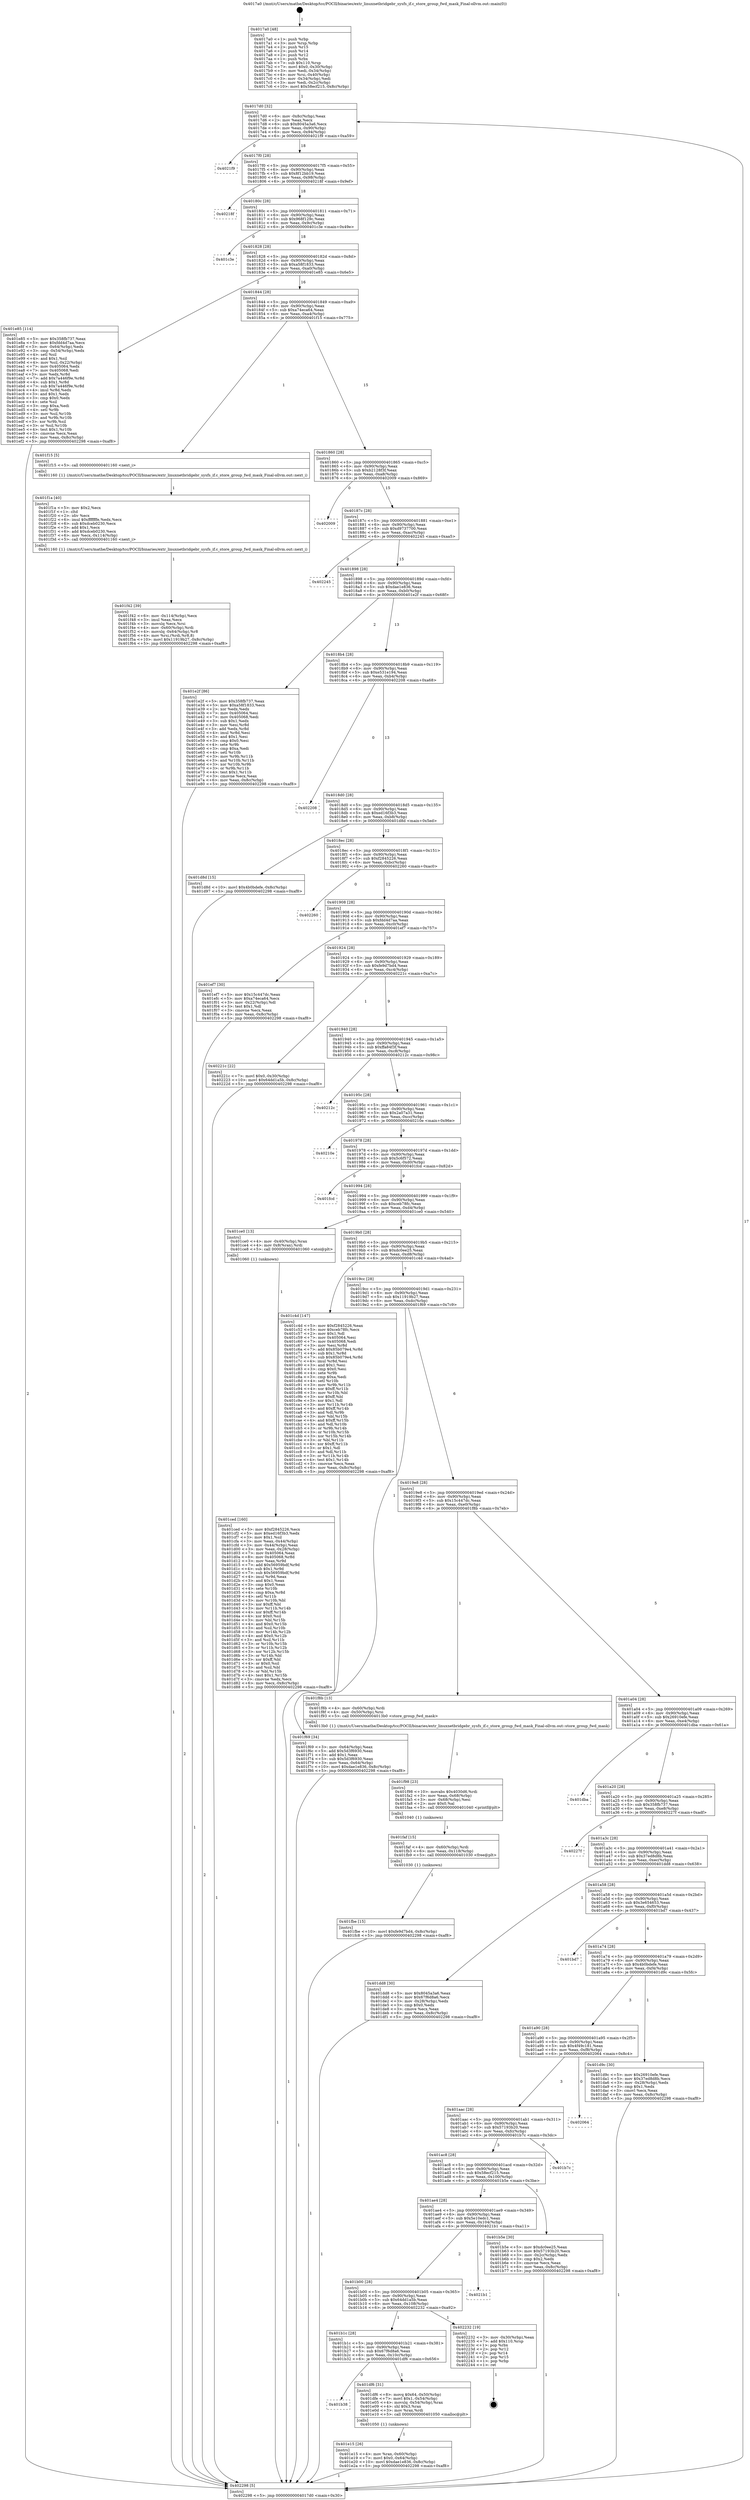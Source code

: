 digraph "0x4017a0" {
  label = "0x4017a0 (/mnt/c/Users/mathe/Desktop/tcc/POCII/binaries/extr_linuxnetbridgebr_sysfs_if.c_store_group_fwd_mask_Final-ollvm.out::main(0))"
  labelloc = "t"
  node[shape=record]

  Entry [label="",width=0.3,height=0.3,shape=circle,fillcolor=black,style=filled]
  "0x4017d0" [label="{
     0x4017d0 [32]\l
     | [instrs]\l
     &nbsp;&nbsp;0x4017d0 \<+6\>: mov -0x8c(%rbp),%eax\l
     &nbsp;&nbsp;0x4017d6 \<+2\>: mov %eax,%ecx\l
     &nbsp;&nbsp;0x4017d8 \<+6\>: sub $0x8045a3a6,%ecx\l
     &nbsp;&nbsp;0x4017de \<+6\>: mov %eax,-0x90(%rbp)\l
     &nbsp;&nbsp;0x4017e4 \<+6\>: mov %ecx,-0x94(%rbp)\l
     &nbsp;&nbsp;0x4017ea \<+6\>: je 00000000004021f9 \<main+0xa59\>\l
  }"]
  "0x4021f9" [label="{
     0x4021f9\l
  }", style=dashed]
  "0x4017f0" [label="{
     0x4017f0 [28]\l
     | [instrs]\l
     &nbsp;&nbsp;0x4017f0 \<+5\>: jmp 00000000004017f5 \<main+0x55\>\l
     &nbsp;&nbsp;0x4017f5 \<+6\>: mov -0x90(%rbp),%eax\l
     &nbsp;&nbsp;0x4017fb \<+5\>: sub $0x8f12bb19,%eax\l
     &nbsp;&nbsp;0x401800 \<+6\>: mov %eax,-0x98(%rbp)\l
     &nbsp;&nbsp;0x401806 \<+6\>: je 000000000040218f \<main+0x9ef\>\l
  }"]
  Exit [label="",width=0.3,height=0.3,shape=circle,fillcolor=black,style=filled,peripheries=2]
  "0x40218f" [label="{
     0x40218f\l
  }", style=dashed]
  "0x40180c" [label="{
     0x40180c [28]\l
     | [instrs]\l
     &nbsp;&nbsp;0x40180c \<+5\>: jmp 0000000000401811 \<main+0x71\>\l
     &nbsp;&nbsp;0x401811 \<+6\>: mov -0x90(%rbp),%eax\l
     &nbsp;&nbsp;0x401817 \<+5\>: sub $0x968f129c,%eax\l
     &nbsp;&nbsp;0x40181c \<+6\>: mov %eax,-0x9c(%rbp)\l
     &nbsp;&nbsp;0x401822 \<+6\>: je 0000000000401c3e \<main+0x49e\>\l
  }"]
  "0x401fbe" [label="{
     0x401fbe [15]\l
     | [instrs]\l
     &nbsp;&nbsp;0x401fbe \<+10\>: movl $0xfe9d7bd4,-0x8c(%rbp)\l
     &nbsp;&nbsp;0x401fc8 \<+5\>: jmp 0000000000402298 \<main+0xaf8\>\l
  }"]
  "0x401c3e" [label="{
     0x401c3e\l
  }", style=dashed]
  "0x401828" [label="{
     0x401828 [28]\l
     | [instrs]\l
     &nbsp;&nbsp;0x401828 \<+5\>: jmp 000000000040182d \<main+0x8d\>\l
     &nbsp;&nbsp;0x40182d \<+6\>: mov -0x90(%rbp),%eax\l
     &nbsp;&nbsp;0x401833 \<+5\>: sub $0xa58f1833,%eax\l
     &nbsp;&nbsp;0x401838 \<+6\>: mov %eax,-0xa0(%rbp)\l
     &nbsp;&nbsp;0x40183e \<+6\>: je 0000000000401e85 \<main+0x6e5\>\l
  }"]
  "0x401faf" [label="{
     0x401faf [15]\l
     | [instrs]\l
     &nbsp;&nbsp;0x401faf \<+4\>: mov -0x60(%rbp),%rdi\l
     &nbsp;&nbsp;0x401fb3 \<+6\>: mov %eax,-0x118(%rbp)\l
     &nbsp;&nbsp;0x401fb9 \<+5\>: call 0000000000401030 \<free@plt\>\l
     | [calls]\l
     &nbsp;&nbsp;0x401030 \{1\} (unknown)\l
  }"]
  "0x401e85" [label="{
     0x401e85 [114]\l
     | [instrs]\l
     &nbsp;&nbsp;0x401e85 \<+5\>: mov $0x358fb737,%eax\l
     &nbsp;&nbsp;0x401e8a \<+5\>: mov $0xfdd4d7aa,%ecx\l
     &nbsp;&nbsp;0x401e8f \<+3\>: mov -0x64(%rbp),%edx\l
     &nbsp;&nbsp;0x401e92 \<+3\>: cmp -0x54(%rbp),%edx\l
     &nbsp;&nbsp;0x401e95 \<+4\>: setl %sil\l
     &nbsp;&nbsp;0x401e99 \<+4\>: and $0x1,%sil\l
     &nbsp;&nbsp;0x401e9d \<+4\>: mov %sil,-0x22(%rbp)\l
     &nbsp;&nbsp;0x401ea1 \<+7\>: mov 0x405064,%edx\l
     &nbsp;&nbsp;0x401ea8 \<+7\>: mov 0x405068,%edi\l
     &nbsp;&nbsp;0x401eaf \<+3\>: mov %edx,%r8d\l
     &nbsp;&nbsp;0x401eb2 \<+7\>: add $0x7a446f9e,%r8d\l
     &nbsp;&nbsp;0x401eb9 \<+4\>: sub $0x1,%r8d\l
     &nbsp;&nbsp;0x401ebd \<+7\>: sub $0x7a446f9e,%r8d\l
     &nbsp;&nbsp;0x401ec4 \<+4\>: imul %r8d,%edx\l
     &nbsp;&nbsp;0x401ec8 \<+3\>: and $0x1,%edx\l
     &nbsp;&nbsp;0x401ecb \<+3\>: cmp $0x0,%edx\l
     &nbsp;&nbsp;0x401ece \<+4\>: sete %sil\l
     &nbsp;&nbsp;0x401ed2 \<+3\>: cmp $0xa,%edi\l
     &nbsp;&nbsp;0x401ed5 \<+4\>: setl %r9b\l
     &nbsp;&nbsp;0x401ed9 \<+3\>: mov %sil,%r10b\l
     &nbsp;&nbsp;0x401edc \<+3\>: and %r9b,%r10b\l
     &nbsp;&nbsp;0x401edf \<+3\>: xor %r9b,%sil\l
     &nbsp;&nbsp;0x401ee2 \<+3\>: or %sil,%r10b\l
     &nbsp;&nbsp;0x401ee5 \<+4\>: test $0x1,%r10b\l
     &nbsp;&nbsp;0x401ee9 \<+3\>: cmovne %ecx,%eax\l
     &nbsp;&nbsp;0x401eec \<+6\>: mov %eax,-0x8c(%rbp)\l
     &nbsp;&nbsp;0x401ef2 \<+5\>: jmp 0000000000402298 \<main+0xaf8\>\l
  }"]
  "0x401844" [label="{
     0x401844 [28]\l
     | [instrs]\l
     &nbsp;&nbsp;0x401844 \<+5\>: jmp 0000000000401849 \<main+0xa9\>\l
     &nbsp;&nbsp;0x401849 \<+6\>: mov -0x90(%rbp),%eax\l
     &nbsp;&nbsp;0x40184f \<+5\>: sub $0xa74eca64,%eax\l
     &nbsp;&nbsp;0x401854 \<+6\>: mov %eax,-0xa4(%rbp)\l
     &nbsp;&nbsp;0x40185a \<+6\>: je 0000000000401f15 \<main+0x775\>\l
  }"]
  "0x401f98" [label="{
     0x401f98 [23]\l
     | [instrs]\l
     &nbsp;&nbsp;0x401f98 \<+10\>: movabs $0x4030d6,%rdi\l
     &nbsp;&nbsp;0x401fa2 \<+3\>: mov %eax,-0x68(%rbp)\l
     &nbsp;&nbsp;0x401fa5 \<+3\>: mov -0x68(%rbp),%esi\l
     &nbsp;&nbsp;0x401fa8 \<+2\>: mov $0x0,%al\l
     &nbsp;&nbsp;0x401faa \<+5\>: call 0000000000401040 \<printf@plt\>\l
     | [calls]\l
     &nbsp;&nbsp;0x401040 \{1\} (unknown)\l
  }"]
  "0x401f15" [label="{
     0x401f15 [5]\l
     | [instrs]\l
     &nbsp;&nbsp;0x401f15 \<+5\>: call 0000000000401160 \<next_i\>\l
     | [calls]\l
     &nbsp;&nbsp;0x401160 \{1\} (/mnt/c/Users/mathe/Desktop/tcc/POCII/binaries/extr_linuxnetbridgebr_sysfs_if.c_store_group_fwd_mask_Final-ollvm.out::next_i)\l
  }"]
  "0x401860" [label="{
     0x401860 [28]\l
     | [instrs]\l
     &nbsp;&nbsp;0x401860 \<+5\>: jmp 0000000000401865 \<main+0xc5\>\l
     &nbsp;&nbsp;0x401865 \<+6\>: mov -0x90(%rbp),%eax\l
     &nbsp;&nbsp;0x40186b \<+5\>: sub $0xb2128f3f,%eax\l
     &nbsp;&nbsp;0x401870 \<+6\>: mov %eax,-0xa8(%rbp)\l
     &nbsp;&nbsp;0x401876 \<+6\>: je 0000000000402009 \<main+0x869\>\l
  }"]
  "0x401f42" [label="{
     0x401f42 [39]\l
     | [instrs]\l
     &nbsp;&nbsp;0x401f42 \<+6\>: mov -0x114(%rbp),%ecx\l
     &nbsp;&nbsp;0x401f48 \<+3\>: imul %eax,%ecx\l
     &nbsp;&nbsp;0x401f4b \<+3\>: movslq %ecx,%rsi\l
     &nbsp;&nbsp;0x401f4e \<+4\>: mov -0x60(%rbp),%rdi\l
     &nbsp;&nbsp;0x401f52 \<+4\>: movslq -0x64(%rbp),%r8\l
     &nbsp;&nbsp;0x401f56 \<+4\>: mov %rsi,(%rdi,%r8,8)\l
     &nbsp;&nbsp;0x401f5a \<+10\>: movl $0x11919b27,-0x8c(%rbp)\l
     &nbsp;&nbsp;0x401f64 \<+5\>: jmp 0000000000402298 \<main+0xaf8\>\l
  }"]
  "0x402009" [label="{
     0x402009\l
  }", style=dashed]
  "0x40187c" [label="{
     0x40187c [28]\l
     | [instrs]\l
     &nbsp;&nbsp;0x40187c \<+5\>: jmp 0000000000401881 \<main+0xe1\>\l
     &nbsp;&nbsp;0x401881 \<+6\>: mov -0x90(%rbp),%eax\l
     &nbsp;&nbsp;0x401887 \<+5\>: sub $0xd9737700,%eax\l
     &nbsp;&nbsp;0x40188c \<+6\>: mov %eax,-0xac(%rbp)\l
     &nbsp;&nbsp;0x401892 \<+6\>: je 0000000000402245 \<main+0xaa5\>\l
  }"]
  "0x401f1a" [label="{
     0x401f1a [40]\l
     | [instrs]\l
     &nbsp;&nbsp;0x401f1a \<+5\>: mov $0x2,%ecx\l
     &nbsp;&nbsp;0x401f1f \<+1\>: cltd\l
     &nbsp;&nbsp;0x401f20 \<+2\>: idiv %ecx\l
     &nbsp;&nbsp;0x401f22 \<+6\>: imul $0xfffffffe,%edx,%ecx\l
     &nbsp;&nbsp;0x401f28 \<+6\>: sub $0xdceb0230,%ecx\l
     &nbsp;&nbsp;0x401f2e \<+3\>: add $0x1,%ecx\l
     &nbsp;&nbsp;0x401f31 \<+6\>: add $0xdceb0230,%ecx\l
     &nbsp;&nbsp;0x401f37 \<+6\>: mov %ecx,-0x114(%rbp)\l
     &nbsp;&nbsp;0x401f3d \<+5\>: call 0000000000401160 \<next_i\>\l
     | [calls]\l
     &nbsp;&nbsp;0x401160 \{1\} (/mnt/c/Users/mathe/Desktop/tcc/POCII/binaries/extr_linuxnetbridgebr_sysfs_if.c_store_group_fwd_mask_Final-ollvm.out::next_i)\l
  }"]
  "0x402245" [label="{
     0x402245\l
  }", style=dashed]
  "0x401898" [label="{
     0x401898 [28]\l
     | [instrs]\l
     &nbsp;&nbsp;0x401898 \<+5\>: jmp 000000000040189d \<main+0xfd\>\l
     &nbsp;&nbsp;0x40189d \<+6\>: mov -0x90(%rbp),%eax\l
     &nbsp;&nbsp;0x4018a3 \<+5\>: sub $0xdae1e836,%eax\l
     &nbsp;&nbsp;0x4018a8 \<+6\>: mov %eax,-0xb0(%rbp)\l
     &nbsp;&nbsp;0x4018ae \<+6\>: je 0000000000401e2f \<main+0x68f\>\l
  }"]
  "0x401e15" [label="{
     0x401e15 [26]\l
     | [instrs]\l
     &nbsp;&nbsp;0x401e15 \<+4\>: mov %rax,-0x60(%rbp)\l
     &nbsp;&nbsp;0x401e19 \<+7\>: movl $0x0,-0x64(%rbp)\l
     &nbsp;&nbsp;0x401e20 \<+10\>: movl $0xdae1e836,-0x8c(%rbp)\l
     &nbsp;&nbsp;0x401e2a \<+5\>: jmp 0000000000402298 \<main+0xaf8\>\l
  }"]
  "0x401e2f" [label="{
     0x401e2f [86]\l
     | [instrs]\l
     &nbsp;&nbsp;0x401e2f \<+5\>: mov $0x358fb737,%eax\l
     &nbsp;&nbsp;0x401e34 \<+5\>: mov $0xa58f1833,%ecx\l
     &nbsp;&nbsp;0x401e39 \<+2\>: xor %edx,%edx\l
     &nbsp;&nbsp;0x401e3b \<+7\>: mov 0x405064,%esi\l
     &nbsp;&nbsp;0x401e42 \<+7\>: mov 0x405068,%edi\l
     &nbsp;&nbsp;0x401e49 \<+3\>: sub $0x1,%edx\l
     &nbsp;&nbsp;0x401e4c \<+3\>: mov %esi,%r8d\l
     &nbsp;&nbsp;0x401e4f \<+3\>: add %edx,%r8d\l
     &nbsp;&nbsp;0x401e52 \<+4\>: imul %r8d,%esi\l
     &nbsp;&nbsp;0x401e56 \<+3\>: and $0x1,%esi\l
     &nbsp;&nbsp;0x401e59 \<+3\>: cmp $0x0,%esi\l
     &nbsp;&nbsp;0x401e5c \<+4\>: sete %r9b\l
     &nbsp;&nbsp;0x401e60 \<+3\>: cmp $0xa,%edi\l
     &nbsp;&nbsp;0x401e63 \<+4\>: setl %r10b\l
     &nbsp;&nbsp;0x401e67 \<+3\>: mov %r9b,%r11b\l
     &nbsp;&nbsp;0x401e6a \<+3\>: and %r10b,%r11b\l
     &nbsp;&nbsp;0x401e6d \<+3\>: xor %r10b,%r9b\l
     &nbsp;&nbsp;0x401e70 \<+3\>: or %r9b,%r11b\l
     &nbsp;&nbsp;0x401e73 \<+4\>: test $0x1,%r11b\l
     &nbsp;&nbsp;0x401e77 \<+3\>: cmovne %ecx,%eax\l
     &nbsp;&nbsp;0x401e7a \<+6\>: mov %eax,-0x8c(%rbp)\l
     &nbsp;&nbsp;0x401e80 \<+5\>: jmp 0000000000402298 \<main+0xaf8\>\l
  }"]
  "0x4018b4" [label="{
     0x4018b4 [28]\l
     | [instrs]\l
     &nbsp;&nbsp;0x4018b4 \<+5\>: jmp 00000000004018b9 \<main+0x119\>\l
     &nbsp;&nbsp;0x4018b9 \<+6\>: mov -0x90(%rbp),%eax\l
     &nbsp;&nbsp;0x4018bf \<+5\>: sub $0xe531e194,%eax\l
     &nbsp;&nbsp;0x4018c4 \<+6\>: mov %eax,-0xb4(%rbp)\l
     &nbsp;&nbsp;0x4018ca \<+6\>: je 0000000000402208 \<main+0xa68\>\l
  }"]
  "0x401b38" [label="{
     0x401b38\l
  }", style=dashed]
  "0x402208" [label="{
     0x402208\l
  }", style=dashed]
  "0x4018d0" [label="{
     0x4018d0 [28]\l
     | [instrs]\l
     &nbsp;&nbsp;0x4018d0 \<+5\>: jmp 00000000004018d5 \<main+0x135\>\l
     &nbsp;&nbsp;0x4018d5 \<+6\>: mov -0x90(%rbp),%eax\l
     &nbsp;&nbsp;0x4018db \<+5\>: sub $0xed16f3b3,%eax\l
     &nbsp;&nbsp;0x4018e0 \<+6\>: mov %eax,-0xb8(%rbp)\l
     &nbsp;&nbsp;0x4018e6 \<+6\>: je 0000000000401d8d \<main+0x5ed\>\l
  }"]
  "0x401df6" [label="{
     0x401df6 [31]\l
     | [instrs]\l
     &nbsp;&nbsp;0x401df6 \<+8\>: movq $0x64,-0x50(%rbp)\l
     &nbsp;&nbsp;0x401dfe \<+7\>: movl $0x1,-0x54(%rbp)\l
     &nbsp;&nbsp;0x401e05 \<+4\>: movslq -0x54(%rbp),%rax\l
     &nbsp;&nbsp;0x401e09 \<+4\>: shl $0x3,%rax\l
     &nbsp;&nbsp;0x401e0d \<+3\>: mov %rax,%rdi\l
     &nbsp;&nbsp;0x401e10 \<+5\>: call 0000000000401050 \<malloc@plt\>\l
     | [calls]\l
     &nbsp;&nbsp;0x401050 \{1\} (unknown)\l
  }"]
  "0x401d8d" [label="{
     0x401d8d [15]\l
     | [instrs]\l
     &nbsp;&nbsp;0x401d8d \<+10\>: movl $0x4b0bdefe,-0x8c(%rbp)\l
     &nbsp;&nbsp;0x401d97 \<+5\>: jmp 0000000000402298 \<main+0xaf8\>\l
  }"]
  "0x4018ec" [label="{
     0x4018ec [28]\l
     | [instrs]\l
     &nbsp;&nbsp;0x4018ec \<+5\>: jmp 00000000004018f1 \<main+0x151\>\l
     &nbsp;&nbsp;0x4018f1 \<+6\>: mov -0x90(%rbp),%eax\l
     &nbsp;&nbsp;0x4018f7 \<+5\>: sub $0xf2845226,%eax\l
     &nbsp;&nbsp;0x4018fc \<+6\>: mov %eax,-0xbc(%rbp)\l
     &nbsp;&nbsp;0x401902 \<+6\>: je 0000000000402260 \<main+0xac0\>\l
  }"]
  "0x401b1c" [label="{
     0x401b1c [28]\l
     | [instrs]\l
     &nbsp;&nbsp;0x401b1c \<+5\>: jmp 0000000000401b21 \<main+0x381\>\l
     &nbsp;&nbsp;0x401b21 \<+6\>: mov -0x90(%rbp),%eax\l
     &nbsp;&nbsp;0x401b27 \<+5\>: sub $0x67f6d8a6,%eax\l
     &nbsp;&nbsp;0x401b2c \<+6\>: mov %eax,-0x10c(%rbp)\l
     &nbsp;&nbsp;0x401b32 \<+6\>: je 0000000000401df6 \<main+0x656\>\l
  }"]
  "0x402260" [label="{
     0x402260\l
  }", style=dashed]
  "0x401908" [label="{
     0x401908 [28]\l
     | [instrs]\l
     &nbsp;&nbsp;0x401908 \<+5\>: jmp 000000000040190d \<main+0x16d\>\l
     &nbsp;&nbsp;0x40190d \<+6\>: mov -0x90(%rbp),%eax\l
     &nbsp;&nbsp;0x401913 \<+5\>: sub $0xfdd4d7aa,%eax\l
     &nbsp;&nbsp;0x401918 \<+6\>: mov %eax,-0xc0(%rbp)\l
     &nbsp;&nbsp;0x40191e \<+6\>: je 0000000000401ef7 \<main+0x757\>\l
  }"]
  "0x402232" [label="{
     0x402232 [19]\l
     | [instrs]\l
     &nbsp;&nbsp;0x402232 \<+3\>: mov -0x30(%rbp),%eax\l
     &nbsp;&nbsp;0x402235 \<+7\>: add $0x110,%rsp\l
     &nbsp;&nbsp;0x40223c \<+1\>: pop %rbx\l
     &nbsp;&nbsp;0x40223d \<+2\>: pop %r12\l
     &nbsp;&nbsp;0x40223f \<+2\>: pop %r14\l
     &nbsp;&nbsp;0x402241 \<+2\>: pop %r15\l
     &nbsp;&nbsp;0x402243 \<+1\>: pop %rbp\l
     &nbsp;&nbsp;0x402244 \<+1\>: ret\l
  }"]
  "0x401ef7" [label="{
     0x401ef7 [30]\l
     | [instrs]\l
     &nbsp;&nbsp;0x401ef7 \<+5\>: mov $0x15c447dc,%eax\l
     &nbsp;&nbsp;0x401efc \<+5\>: mov $0xa74eca64,%ecx\l
     &nbsp;&nbsp;0x401f01 \<+3\>: mov -0x22(%rbp),%dl\l
     &nbsp;&nbsp;0x401f04 \<+3\>: test $0x1,%dl\l
     &nbsp;&nbsp;0x401f07 \<+3\>: cmovne %ecx,%eax\l
     &nbsp;&nbsp;0x401f0a \<+6\>: mov %eax,-0x8c(%rbp)\l
     &nbsp;&nbsp;0x401f10 \<+5\>: jmp 0000000000402298 \<main+0xaf8\>\l
  }"]
  "0x401924" [label="{
     0x401924 [28]\l
     | [instrs]\l
     &nbsp;&nbsp;0x401924 \<+5\>: jmp 0000000000401929 \<main+0x189\>\l
     &nbsp;&nbsp;0x401929 \<+6\>: mov -0x90(%rbp),%eax\l
     &nbsp;&nbsp;0x40192f \<+5\>: sub $0xfe9d7bd4,%eax\l
     &nbsp;&nbsp;0x401934 \<+6\>: mov %eax,-0xc4(%rbp)\l
     &nbsp;&nbsp;0x40193a \<+6\>: je 000000000040221c \<main+0xa7c\>\l
  }"]
  "0x401b00" [label="{
     0x401b00 [28]\l
     | [instrs]\l
     &nbsp;&nbsp;0x401b00 \<+5\>: jmp 0000000000401b05 \<main+0x365\>\l
     &nbsp;&nbsp;0x401b05 \<+6\>: mov -0x90(%rbp),%eax\l
     &nbsp;&nbsp;0x401b0b \<+5\>: sub $0x64dd1a5b,%eax\l
     &nbsp;&nbsp;0x401b10 \<+6\>: mov %eax,-0x108(%rbp)\l
     &nbsp;&nbsp;0x401b16 \<+6\>: je 0000000000402232 \<main+0xa92\>\l
  }"]
  "0x40221c" [label="{
     0x40221c [22]\l
     | [instrs]\l
     &nbsp;&nbsp;0x40221c \<+7\>: movl $0x0,-0x30(%rbp)\l
     &nbsp;&nbsp;0x402223 \<+10\>: movl $0x64dd1a5b,-0x8c(%rbp)\l
     &nbsp;&nbsp;0x40222d \<+5\>: jmp 0000000000402298 \<main+0xaf8\>\l
  }"]
  "0x401940" [label="{
     0x401940 [28]\l
     | [instrs]\l
     &nbsp;&nbsp;0x401940 \<+5\>: jmp 0000000000401945 \<main+0x1a5\>\l
     &nbsp;&nbsp;0x401945 \<+6\>: mov -0x90(%rbp),%eax\l
     &nbsp;&nbsp;0x40194b \<+5\>: sub $0xffa84f3f,%eax\l
     &nbsp;&nbsp;0x401950 \<+6\>: mov %eax,-0xc8(%rbp)\l
     &nbsp;&nbsp;0x401956 \<+6\>: je 000000000040212c \<main+0x98c\>\l
  }"]
  "0x4021b1" [label="{
     0x4021b1\l
  }", style=dashed]
  "0x40212c" [label="{
     0x40212c\l
  }", style=dashed]
  "0x40195c" [label="{
     0x40195c [28]\l
     | [instrs]\l
     &nbsp;&nbsp;0x40195c \<+5\>: jmp 0000000000401961 \<main+0x1c1\>\l
     &nbsp;&nbsp;0x401961 \<+6\>: mov -0x90(%rbp),%eax\l
     &nbsp;&nbsp;0x401967 \<+5\>: sub $0x2a07a31,%eax\l
     &nbsp;&nbsp;0x40196c \<+6\>: mov %eax,-0xcc(%rbp)\l
     &nbsp;&nbsp;0x401972 \<+6\>: je 000000000040210e \<main+0x96e\>\l
  }"]
  "0x401ced" [label="{
     0x401ced [160]\l
     | [instrs]\l
     &nbsp;&nbsp;0x401ced \<+5\>: mov $0xf2845226,%ecx\l
     &nbsp;&nbsp;0x401cf2 \<+5\>: mov $0xed16f3b3,%edx\l
     &nbsp;&nbsp;0x401cf7 \<+3\>: mov $0x1,%sil\l
     &nbsp;&nbsp;0x401cfa \<+3\>: mov %eax,-0x44(%rbp)\l
     &nbsp;&nbsp;0x401cfd \<+3\>: mov -0x44(%rbp),%eax\l
     &nbsp;&nbsp;0x401d00 \<+3\>: mov %eax,-0x28(%rbp)\l
     &nbsp;&nbsp;0x401d03 \<+7\>: mov 0x405064,%eax\l
     &nbsp;&nbsp;0x401d0a \<+8\>: mov 0x405068,%r8d\l
     &nbsp;&nbsp;0x401d12 \<+3\>: mov %eax,%r9d\l
     &nbsp;&nbsp;0x401d15 \<+7\>: add $0x56959bdf,%r9d\l
     &nbsp;&nbsp;0x401d1c \<+4\>: sub $0x1,%r9d\l
     &nbsp;&nbsp;0x401d20 \<+7\>: sub $0x56959bdf,%r9d\l
     &nbsp;&nbsp;0x401d27 \<+4\>: imul %r9d,%eax\l
     &nbsp;&nbsp;0x401d2b \<+3\>: and $0x1,%eax\l
     &nbsp;&nbsp;0x401d2e \<+3\>: cmp $0x0,%eax\l
     &nbsp;&nbsp;0x401d31 \<+4\>: sete %r10b\l
     &nbsp;&nbsp;0x401d35 \<+4\>: cmp $0xa,%r8d\l
     &nbsp;&nbsp;0x401d39 \<+4\>: setl %r11b\l
     &nbsp;&nbsp;0x401d3d \<+3\>: mov %r10b,%bl\l
     &nbsp;&nbsp;0x401d40 \<+3\>: xor $0xff,%bl\l
     &nbsp;&nbsp;0x401d43 \<+3\>: mov %r11b,%r14b\l
     &nbsp;&nbsp;0x401d46 \<+4\>: xor $0xff,%r14b\l
     &nbsp;&nbsp;0x401d4a \<+4\>: xor $0x0,%sil\l
     &nbsp;&nbsp;0x401d4e \<+3\>: mov %bl,%r15b\l
     &nbsp;&nbsp;0x401d51 \<+4\>: and $0x0,%r15b\l
     &nbsp;&nbsp;0x401d55 \<+3\>: and %sil,%r10b\l
     &nbsp;&nbsp;0x401d58 \<+3\>: mov %r14b,%r12b\l
     &nbsp;&nbsp;0x401d5b \<+4\>: and $0x0,%r12b\l
     &nbsp;&nbsp;0x401d5f \<+3\>: and %sil,%r11b\l
     &nbsp;&nbsp;0x401d62 \<+3\>: or %r10b,%r15b\l
     &nbsp;&nbsp;0x401d65 \<+3\>: or %r11b,%r12b\l
     &nbsp;&nbsp;0x401d68 \<+3\>: xor %r12b,%r15b\l
     &nbsp;&nbsp;0x401d6b \<+3\>: or %r14b,%bl\l
     &nbsp;&nbsp;0x401d6e \<+3\>: xor $0xff,%bl\l
     &nbsp;&nbsp;0x401d71 \<+4\>: or $0x0,%sil\l
     &nbsp;&nbsp;0x401d75 \<+3\>: and %sil,%bl\l
     &nbsp;&nbsp;0x401d78 \<+3\>: or %bl,%r15b\l
     &nbsp;&nbsp;0x401d7b \<+4\>: test $0x1,%r15b\l
     &nbsp;&nbsp;0x401d7f \<+3\>: cmovne %edx,%ecx\l
     &nbsp;&nbsp;0x401d82 \<+6\>: mov %ecx,-0x8c(%rbp)\l
     &nbsp;&nbsp;0x401d88 \<+5\>: jmp 0000000000402298 \<main+0xaf8\>\l
  }"]
  "0x40210e" [label="{
     0x40210e\l
  }", style=dashed]
  "0x401978" [label="{
     0x401978 [28]\l
     | [instrs]\l
     &nbsp;&nbsp;0x401978 \<+5\>: jmp 000000000040197d \<main+0x1dd\>\l
     &nbsp;&nbsp;0x40197d \<+6\>: mov -0x90(%rbp),%eax\l
     &nbsp;&nbsp;0x401983 \<+5\>: sub $0x5c6f572,%eax\l
     &nbsp;&nbsp;0x401988 \<+6\>: mov %eax,-0xd0(%rbp)\l
     &nbsp;&nbsp;0x40198e \<+6\>: je 0000000000401fcd \<main+0x82d\>\l
  }"]
  "0x4017a0" [label="{
     0x4017a0 [48]\l
     | [instrs]\l
     &nbsp;&nbsp;0x4017a0 \<+1\>: push %rbp\l
     &nbsp;&nbsp;0x4017a1 \<+3\>: mov %rsp,%rbp\l
     &nbsp;&nbsp;0x4017a4 \<+2\>: push %r15\l
     &nbsp;&nbsp;0x4017a6 \<+2\>: push %r14\l
     &nbsp;&nbsp;0x4017a8 \<+2\>: push %r12\l
     &nbsp;&nbsp;0x4017aa \<+1\>: push %rbx\l
     &nbsp;&nbsp;0x4017ab \<+7\>: sub $0x110,%rsp\l
     &nbsp;&nbsp;0x4017b2 \<+7\>: movl $0x0,-0x30(%rbp)\l
     &nbsp;&nbsp;0x4017b9 \<+3\>: mov %edi,-0x34(%rbp)\l
     &nbsp;&nbsp;0x4017bc \<+4\>: mov %rsi,-0x40(%rbp)\l
     &nbsp;&nbsp;0x4017c0 \<+3\>: mov -0x34(%rbp),%edi\l
     &nbsp;&nbsp;0x4017c3 \<+3\>: mov %edi,-0x2c(%rbp)\l
     &nbsp;&nbsp;0x4017c6 \<+10\>: movl $0x58ecf215,-0x8c(%rbp)\l
  }"]
  "0x401fcd" [label="{
     0x401fcd\l
  }", style=dashed]
  "0x401994" [label="{
     0x401994 [28]\l
     | [instrs]\l
     &nbsp;&nbsp;0x401994 \<+5\>: jmp 0000000000401999 \<main+0x1f9\>\l
     &nbsp;&nbsp;0x401999 \<+6\>: mov -0x90(%rbp),%eax\l
     &nbsp;&nbsp;0x40199f \<+5\>: sub $0xceb78fc,%eax\l
     &nbsp;&nbsp;0x4019a4 \<+6\>: mov %eax,-0xd4(%rbp)\l
     &nbsp;&nbsp;0x4019aa \<+6\>: je 0000000000401ce0 \<main+0x540\>\l
  }"]
  "0x402298" [label="{
     0x402298 [5]\l
     | [instrs]\l
     &nbsp;&nbsp;0x402298 \<+5\>: jmp 00000000004017d0 \<main+0x30\>\l
  }"]
  "0x401ce0" [label="{
     0x401ce0 [13]\l
     | [instrs]\l
     &nbsp;&nbsp;0x401ce0 \<+4\>: mov -0x40(%rbp),%rax\l
     &nbsp;&nbsp;0x401ce4 \<+4\>: mov 0x8(%rax),%rdi\l
     &nbsp;&nbsp;0x401ce8 \<+5\>: call 0000000000401060 \<atoi@plt\>\l
     | [calls]\l
     &nbsp;&nbsp;0x401060 \{1\} (unknown)\l
  }"]
  "0x4019b0" [label="{
     0x4019b0 [28]\l
     | [instrs]\l
     &nbsp;&nbsp;0x4019b0 \<+5\>: jmp 00000000004019b5 \<main+0x215\>\l
     &nbsp;&nbsp;0x4019b5 \<+6\>: mov -0x90(%rbp),%eax\l
     &nbsp;&nbsp;0x4019bb \<+5\>: sub $0xdc0ee25,%eax\l
     &nbsp;&nbsp;0x4019c0 \<+6\>: mov %eax,-0xd8(%rbp)\l
     &nbsp;&nbsp;0x4019c6 \<+6\>: je 0000000000401c4d \<main+0x4ad\>\l
  }"]
  "0x401ae4" [label="{
     0x401ae4 [28]\l
     | [instrs]\l
     &nbsp;&nbsp;0x401ae4 \<+5\>: jmp 0000000000401ae9 \<main+0x349\>\l
     &nbsp;&nbsp;0x401ae9 \<+6\>: mov -0x90(%rbp),%eax\l
     &nbsp;&nbsp;0x401aef \<+5\>: sub $0x5e10edc1,%eax\l
     &nbsp;&nbsp;0x401af4 \<+6\>: mov %eax,-0x104(%rbp)\l
     &nbsp;&nbsp;0x401afa \<+6\>: je 00000000004021b1 \<main+0xa11\>\l
  }"]
  "0x401c4d" [label="{
     0x401c4d [147]\l
     | [instrs]\l
     &nbsp;&nbsp;0x401c4d \<+5\>: mov $0xf2845226,%eax\l
     &nbsp;&nbsp;0x401c52 \<+5\>: mov $0xceb78fc,%ecx\l
     &nbsp;&nbsp;0x401c57 \<+2\>: mov $0x1,%dl\l
     &nbsp;&nbsp;0x401c59 \<+7\>: mov 0x405064,%esi\l
     &nbsp;&nbsp;0x401c60 \<+7\>: mov 0x405068,%edi\l
     &nbsp;&nbsp;0x401c67 \<+3\>: mov %esi,%r8d\l
     &nbsp;&nbsp;0x401c6a \<+7\>: add $0x85b079e4,%r8d\l
     &nbsp;&nbsp;0x401c71 \<+4\>: sub $0x1,%r8d\l
     &nbsp;&nbsp;0x401c75 \<+7\>: sub $0x85b079e4,%r8d\l
     &nbsp;&nbsp;0x401c7c \<+4\>: imul %r8d,%esi\l
     &nbsp;&nbsp;0x401c80 \<+3\>: and $0x1,%esi\l
     &nbsp;&nbsp;0x401c83 \<+3\>: cmp $0x0,%esi\l
     &nbsp;&nbsp;0x401c86 \<+4\>: sete %r9b\l
     &nbsp;&nbsp;0x401c8a \<+3\>: cmp $0xa,%edi\l
     &nbsp;&nbsp;0x401c8d \<+4\>: setl %r10b\l
     &nbsp;&nbsp;0x401c91 \<+3\>: mov %r9b,%r11b\l
     &nbsp;&nbsp;0x401c94 \<+4\>: xor $0xff,%r11b\l
     &nbsp;&nbsp;0x401c98 \<+3\>: mov %r10b,%bl\l
     &nbsp;&nbsp;0x401c9b \<+3\>: xor $0xff,%bl\l
     &nbsp;&nbsp;0x401c9e \<+3\>: xor $0x1,%dl\l
     &nbsp;&nbsp;0x401ca1 \<+3\>: mov %r11b,%r14b\l
     &nbsp;&nbsp;0x401ca4 \<+4\>: and $0xff,%r14b\l
     &nbsp;&nbsp;0x401ca8 \<+3\>: and %dl,%r9b\l
     &nbsp;&nbsp;0x401cab \<+3\>: mov %bl,%r15b\l
     &nbsp;&nbsp;0x401cae \<+4\>: and $0xff,%r15b\l
     &nbsp;&nbsp;0x401cb2 \<+3\>: and %dl,%r10b\l
     &nbsp;&nbsp;0x401cb5 \<+3\>: or %r9b,%r14b\l
     &nbsp;&nbsp;0x401cb8 \<+3\>: or %r10b,%r15b\l
     &nbsp;&nbsp;0x401cbb \<+3\>: xor %r15b,%r14b\l
     &nbsp;&nbsp;0x401cbe \<+3\>: or %bl,%r11b\l
     &nbsp;&nbsp;0x401cc1 \<+4\>: xor $0xff,%r11b\l
     &nbsp;&nbsp;0x401cc5 \<+3\>: or $0x1,%dl\l
     &nbsp;&nbsp;0x401cc8 \<+3\>: and %dl,%r11b\l
     &nbsp;&nbsp;0x401ccb \<+3\>: or %r11b,%r14b\l
     &nbsp;&nbsp;0x401cce \<+4\>: test $0x1,%r14b\l
     &nbsp;&nbsp;0x401cd2 \<+3\>: cmovne %ecx,%eax\l
     &nbsp;&nbsp;0x401cd5 \<+6\>: mov %eax,-0x8c(%rbp)\l
     &nbsp;&nbsp;0x401cdb \<+5\>: jmp 0000000000402298 \<main+0xaf8\>\l
  }"]
  "0x4019cc" [label="{
     0x4019cc [28]\l
     | [instrs]\l
     &nbsp;&nbsp;0x4019cc \<+5\>: jmp 00000000004019d1 \<main+0x231\>\l
     &nbsp;&nbsp;0x4019d1 \<+6\>: mov -0x90(%rbp),%eax\l
     &nbsp;&nbsp;0x4019d7 \<+5\>: sub $0x11919b27,%eax\l
     &nbsp;&nbsp;0x4019dc \<+6\>: mov %eax,-0xdc(%rbp)\l
     &nbsp;&nbsp;0x4019e2 \<+6\>: je 0000000000401f69 \<main+0x7c9\>\l
  }"]
  "0x401b5e" [label="{
     0x401b5e [30]\l
     | [instrs]\l
     &nbsp;&nbsp;0x401b5e \<+5\>: mov $0xdc0ee25,%eax\l
     &nbsp;&nbsp;0x401b63 \<+5\>: mov $0x57193b20,%ecx\l
     &nbsp;&nbsp;0x401b68 \<+3\>: mov -0x2c(%rbp),%edx\l
     &nbsp;&nbsp;0x401b6b \<+3\>: cmp $0x2,%edx\l
     &nbsp;&nbsp;0x401b6e \<+3\>: cmovne %ecx,%eax\l
     &nbsp;&nbsp;0x401b71 \<+6\>: mov %eax,-0x8c(%rbp)\l
     &nbsp;&nbsp;0x401b77 \<+5\>: jmp 0000000000402298 \<main+0xaf8\>\l
  }"]
  "0x401f69" [label="{
     0x401f69 [34]\l
     | [instrs]\l
     &nbsp;&nbsp;0x401f69 \<+3\>: mov -0x64(%rbp),%eax\l
     &nbsp;&nbsp;0x401f6c \<+5\>: add $0x5d3f6930,%eax\l
     &nbsp;&nbsp;0x401f71 \<+3\>: add $0x1,%eax\l
     &nbsp;&nbsp;0x401f74 \<+5\>: sub $0x5d3f6930,%eax\l
     &nbsp;&nbsp;0x401f79 \<+3\>: mov %eax,-0x64(%rbp)\l
     &nbsp;&nbsp;0x401f7c \<+10\>: movl $0xdae1e836,-0x8c(%rbp)\l
     &nbsp;&nbsp;0x401f86 \<+5\>: jmp 0000000000402298 \<main+0xaf8\>\l
  }"]
  "0x4019e8" [label="{
     0x4019e8 [28]\l
     | [instrs]\l
     &nbsp;&nbsp;0x4019e8 \<+5\>: jmp 00000000004019ed \<main+0x24d\>\l
     &nbsp;&nbsp;0x4019ed \<+6\>: mov -0x90(%rbp),%eax\l
     &nbsp;&nbsp;0x4019f3 \<+5\>: sub $0x15c447dc,%eax\l
     &nbsp;&nbsp;0x4019f8 \<+6\>: mov %eax,-0xe0(%rbp)\l
     &nbsp;&nbsp;0x4019fe \<+6\>: je 0000000000401f8b \<main+0x7eb\>\l
  }"]
  "0x401ac8" [label="{
     0x401ac8 [28]\l
     | [instrs]\l
     &nbsp;&nbsp;0x401ac8 \<+5\>: jmp 0000000000401acd \<main+0x32d\>\l
     &nbsp;&nbsp;0x401acd \<+6\>: mov -0x90(%rbp),%eax\l
     &nbsp;&nbsp;0x401ad3 \<+5\>: sub $0x58ecf215,%eax\l
     &nbsp;&nbsp;0x401ad8 \<+6\>: mov %eax,-0x100(%rbp)\l
     &nbsp;&nbsp;0x401ade \<+6\>: je 0000000000401b5e \<main+0x3be\>\l
  }"]
  "0x401f8b" [label="{
     0x401f8b [13]\l
     | [instrs]\l
     &nbsp;&nbsp;0x401f8b \<+4\>: mov -0x60(%rbp),%rdi\l
     &nbsp;&nbsp;0x401f8f \<+4\>: mov -0x50(%rbp),%rsi\l
     &nbsp;&nbsp;0x401f93 \<+5\>: call 00000000004013b0 \<store_group_fwd_mask\>\l
     | [calls]\l
     &nbsp;&nbsp;0x4013b0 \{1\} (/mnt/c/Users/mathe/Desktop/tcc/POCII/binaries/extr_linuxnetbridgebr_sysfs_if.c_store_group_fwd_mask_Final-ollvm.out::store_group_fwd_mask)\l
  }"]
  "0x401a04" [label="{
     0x401a04 [28]\l
     | [instrs]\l
     &nbsp;&nbsp;0x401a04 \<+5\>: jmp 0000000000401a09 \<main+0x269\>\l
     &nbsp;&nbsp;0x401a09 \<+6\>: mov -0x90(%rbp),%eax\l
     &nbsp;&nbsp;0x401a0f \<+5\>: sub $0x26910efe,%eax\l
     &nbsp;&nbsp;0x401a14 \<+6\>: mov %eax,-0xe4(%rbp)\l
     &nbsp;&nbsp;0x401a1a \<+6\>: je 0000000000401dba \<main+0x61a\>\l
  }"]
  "0x401b7c" [label="{
     0x401b7c\l
  }", style=dashed]
  "0x401dba" [label="{
     0x401dba\l
  }", style=dashed]
  "0x401a20" [label="{
     0x401a20 [28]\l
     | [instrs]\l
     &nbsp;&nbsp;0x401a20 \<+5\>: jmp 0000000000401a25 \<main+0x285\>\l
     &nbsp;&nbsp;0x401a25 \<+6\>: mov -0x90(%rbp),%eax\l
     &nbsp;&nbsp;0x401a2b \<+5\>: sub $0x358fb737,%eax\l
     &nbsp;&nbsp;0x401a30 \<+6\>: mov %eax,-0xe8(%rbp)\l
     &nbsp;&nbsp;0x401a36 \<+6\>: je 000000000040227f \<main+0xadf\>\l
  }"]
  "0x401aac" [label="{
     0x401aac [28]\l
     | [instrs]\l
     &nbsp;&nbsp;0x401aac \<+5\>: jmp 0000000000401ab1 \<main+0x311\>\l
     &nbsp;&nbsp;0x401ab1 \<+6\>: mov -0x90(%rbp),%eax\l
     &nbsp;&nbsp;0x401ab7 \<+5\>: sub $0x57193b20,%eax\l
     &nbsp;&nbsp;0x401abc \<+6\>: mov %eax,-0xfc(%rbp)\l
     &nbsp;&nbsp;0x401ac2 \<+6\>: je 0000000000401b7c \<main+0x3dc\>\l
  }"]
  "0x40227f" [label="{
     0x40227f\l
  }", style=dashed]
  "0x401a3c" [label="{
     0x401a3c [28]\l
     | [instrs]\l
     &nbsp;&nbsp;0x401a3c \<+5\>: jmp 0000000000401a41 \<main+0x2a1\>\l
     &nbsp;&nbsp;0x401a41 \<+6\>: mov -0x90(%rbp),%eax\l
     &nbsp;&nbsp;0x401a47 \<+5\>: sub $0x37ed8d8b,%eax\l
     &nbsp;&nbsp;0x401a4c \<+6\>: mov %eax,-0xec(%rbp)\l
     &nbsp;&nbsp;0x401a52 \<+6\>: je 0000000000401dd8 \<main+0x638\>\l
  }"]
  "0x402064" [label="{
     0x402064\l
  }", style=dashed]
  "0x401dd8" [label="{
     0x401dd8 [30]\l
     | [instrs]\l
     &nbsp;&nbsp;0x401dd8 \<+5\>: mov $0x8045a3a6,%eax\l
     &nbsp;&nbsp;0x401ddd \<+5\>: mov $0x67f6d8a6,%ecx\l
     &nbsp;&nbsp;0x401de2 \<+3\>: mov -0x28(%rbp),%edx\l
     &nbsp;&nbsp;0x401de5 \<+3\>: cmp $0x0,%edx\l
     &nbsp;&nbsp;0x401de8 \<+3\>: cmove %ecx,%eax\l
     &nbsp;&nbsp;0x401deb \<+6\>: mov %eax,-0x8c(%rbp)\l
     &nbsp;&nbsp;0x401df1 \<+5\>: jmp 0000000000402298 \<main+0xaf8\>\l
  }"]
  "0x401a58" [label="{
     0x401a58 [28]\l
     | [instrs]\l
     &nbsp;&nbsp;0x401a58 \<+5\>: jmp 0000000000401a5d \<main+0x2bd\>\l
     &nbsp;&nbsp;0x401a5d \<+6\>: mov -0x90(%rbp),%eax\l
     &nbsp;&nbsp;0x401a63 \<+5\>: sub $0x3e654653,%eax\l
     &nbsp;&nbsp;0x401a68 \<+6\>: mov %eax,-0xf0(%rbp)\l
     &nbsp;&nbsp;0x401a6e \<+6\>: je 0000000000401bd7 \<main+0x437\>\l
  }"]
  "0x401a90" [label="{
     0x401a90 [28]\l
     | [instrs]\l
     &nbsp;&nbsp;0x401a90 \<+5\>: jmp 0000000000401a95 \<main+0x2f5\>\l
     &nbsp;&nbsp;0x401a95 \<+6\>: mov -0x90(%rbp),%eax\l
     &nbsp;&nbsp;0x401a9b \<+5\>: sub $0x4f49c181,%eax\l
     &nbsp;&nbsp;0x401aa0 \<+6\>: mov %eax,-0xf8(%rbp)\l
     &nbsp;&nbsp;0x401aa6 \<+6\>: je 0000000000402064 \<main+0x8c4\>\l
  }"]
  "0x401bd7" [label="{
     0x401bd7\l
  }", style=dashed]
  "0x401a74" [label="{
     0x401a74 [28]\l
     | [instrs]\l
     &nbsp;&nbsp;0x401a74 \<+5\>: jmp 0000000000401a79 \<main+0x2d9\>\l
     &nbsp;&nbsp;0x401a79 \<+6\>: mov -0x90(%rbp),%eax\l
     &nbsp;&nbsp;0x401a7f \<+5\>: sub $0x4b0bdefe,%eax\l
     &nbsp;&nbsp;0x401a84 \<+6\>: mov %eax,-0xf4(%rbp)\l
     &nbsp;&nbsp;0x401a8a \<+6\>: je 0000000000401d9c \<main+0x5fc\>\l
  }"]
  "0x401d9c" [label="{
     0x401d9c [30]\l
     | [instrs]\l
     &nbsp;&nbsp;0x401d9c \<+5\>: mov $0x26910efe,%eax\l
     &nbsp;&nbsp;0x401da1 \<+5\>: mov $0x37ed8d8b,%ecx\l
     &nbsp;&nbsp;0x401da6 \<+3\>: mov -0x28(%rbp),%edx\l
     &nbsp;&nbsp;0x401da9 \<+3\>: cmp $0x1,%edx\l
     &nbsp;&nbsp;0x401dac \<+3\>: cmovl %ecx,%eax\l
     &nbsp;&nbsp;0x401daf \<+6\>: mov %eax,-0x8c(%rbp)\l
     &nbsp;&nbsp;0x401db5 \<+5\>: jmp 0000000000402298 \<main+0xaf8\>\l
  }"]
  Entry -> "0x4017a0" [label=" 1"]
  "0x4017d0" -> "0x4021f9" [label=" 0"]
  "0x4017d0" -> "0x4017f0" [label=" 18"]
  "0x402232" -> Exit [label=" 1"]
  "0x4017f0" -> "0x40218f" [label=" 0"]
  "0x4017f0" -> "0x40180c" [label=" 18"]
  "0x40221c" -> "0x402298" [label=" 1"]
  "0x40180c" -> "0x401c3e" [label=" 0"]
  "0x40180c" -> "0x401828" [label=" 18"]
  "0x401fbe" -> "0x402298" [label=" 1"]
  "0x401828" -> "0x401e85" [label=" 2"]
  "0x401828" -> "0x401844" [label=" 16"]
  "0x401faf" -> "0x401fbe" [label=" 1"]
  "0x401844" -> "0x401f15" [label=" 1"]
  "0x401844" -> "0x401860" [label=" 15"]
  "0x401f98" -> "0x401faf" [label=" 1"]
  "0x401860" -> "0x402009" [label=" 0"]
  "0x401860" -> "0x40187c" [label=" 15"]
  "0x401f8b" -> "0x401f98" [label=" 1"]
  "0x40187c" -> "0x402245" [label=" 0"]
  "0x40187c" -> "0x401898" [label=" 15"]
  "0x401f69" -> "0x402298" [label=" 1"]
  "0x401898" -> "0x401e2f" [label=" 2"]
  "0x401898" -> "0x4018b4" [label=" 13"]
  "0x401f42" -> "0x402298" [label=" 1"]
  "0x4018b4" -> "0x402208" [label=" 0"]
  "0x4018b4" -> "0x4018d0" [label=" 13"]
  "0x401f1a" -> "0x401f42" [label=" 1"]
  "0x4018d0" -> "0x401d8d" [label=" 1"]
  "0x4018d0" -> "0x4018ec" [label=" 12"]
  "0x401f15" -> "0x401f1a" [label=" 1"]
  "0x4018ec" -> "0x402260" [label=" 0"]
  "0x4018ec" -> "0x401908" [label=" 12"]
  "0x401e85" -> "0x402298" [label=" 2"]
  "0x401908" -> "0x401ef7" [label=" 2"]
  "0x401908" -> "0x401924" [label=" 10"]
  "0x401e2f" -> "0x402298" [label=" 2"]
  "0x401924" -> "0x40221c" [label=" 1"]
  "0x401924" -> "0x401940" [label=" 9"]
  "0x401df6" -> "0x401e15" [label=" 1"]
  "0x401940" -> "0x40212c" [label=" 0"]
  "0x401940" -> "0x40195c" [label=" 9"]
  "0x401b1c" -> "0x401b38" [label=" 0"]
  "0x40195c" -> "0x40210e" [label=" 0"]
  "0x40195c" -> "0x401978" [label=" 9"]
  "0x401ef7" -> "0x402298" [label=" 2"]
  "0x401978" -> "0x401fcd" [label=" 0"]
  "0x401978" -> "0x401994" [label=" 9"]
  "0x401b00" -> "0x401b1c" [label=" 1"]
  "0x401994" -> "0x401ce0" [label=" 1"]
  "0x401994" -> "0x4019b0" [label=" 8"]
  "0x401b00" -> "0x402232" [label=" 1"]
  "0x4019b0" -> "0x401c4d" [label=" 1"]
  "0x4019b0" -> "0x4019cc" [label=" 7"]
  "0x401e15" -> "0x402298" [label=" 1"]
  "0x4019cc" -> "0x401f69" [label=" 1"]
  "0x4019cc" -> "0x4019e8" [label=" 6"]
  "0x401ae4" -> "0x401b00" [label=" 2"]
  "0x4019e8" -> "0x401f8b" [label=" 1"]
  "0x4019e8" -> "0x401a04" [label=" 5"]
  "0x401b1c" -> "0x401df6" [label=" 1"]
  "0x401a04" -> "0x401dba" [label=" 0"]
  "0x401a04" -> "0x401a20" [label=" 5"]
  "0x401dd8" -> "0x402298" [label=" 1"]
  "0x401a20" -> "0x40227f" [label=" 0"]
  "0x401a20" -> "0x401a3c" [label=" 5"]
  "0x401d8d" -> "0x402298" [label=" 1"]
  "0x401a3c" -> "0x401dd8" [label=" 1"]
  "0x401a3c" -> "0x401a58" [label=" 4"]
  "0x401ced" -> "0x402298" [label=" 1"]
  "0x401a58" -> "0x401bd7" [label=" 0"]
  "0x401a58" -> "0x401a74" [label=" 4"]
  "0x401c4d" -> "0x402298" [label=" 1"]
  "0x401a74" -> "0x401d9c" [label=" 1"]
  "0x401a74" -> "0x401a90" [label=" 3"]
  "0x401ce0" -> "0x401ced" [label=" 1"]
  "0x401a90" -> "0x402064" [label=" 0"]
  "0x401a90" -> "0x401aac" [label=" 3"]
  "0x401d9c" -> "0x402298" [label=" 1"]
  "0x401aac" -> "0x401b7c" [label=" 0"]
  "0x401aac" -> "0x401ac8" [label=" 3"]
  "0x401ae4" -> "0x4021b1" [label=" 0"]
  "0x401ac8" -> "0x401b5e" [label=" 1"]
  "0x401ac8" -> "0x401ae4" [label=" 2"]
  "0x401b5e" -> "0x402298" [label=" 1"]
  "0x4017a0" -> "0x4017d0" [label=" 1"]
  "0x402298" -> "0x4017d0" [label=" 17"]
}
